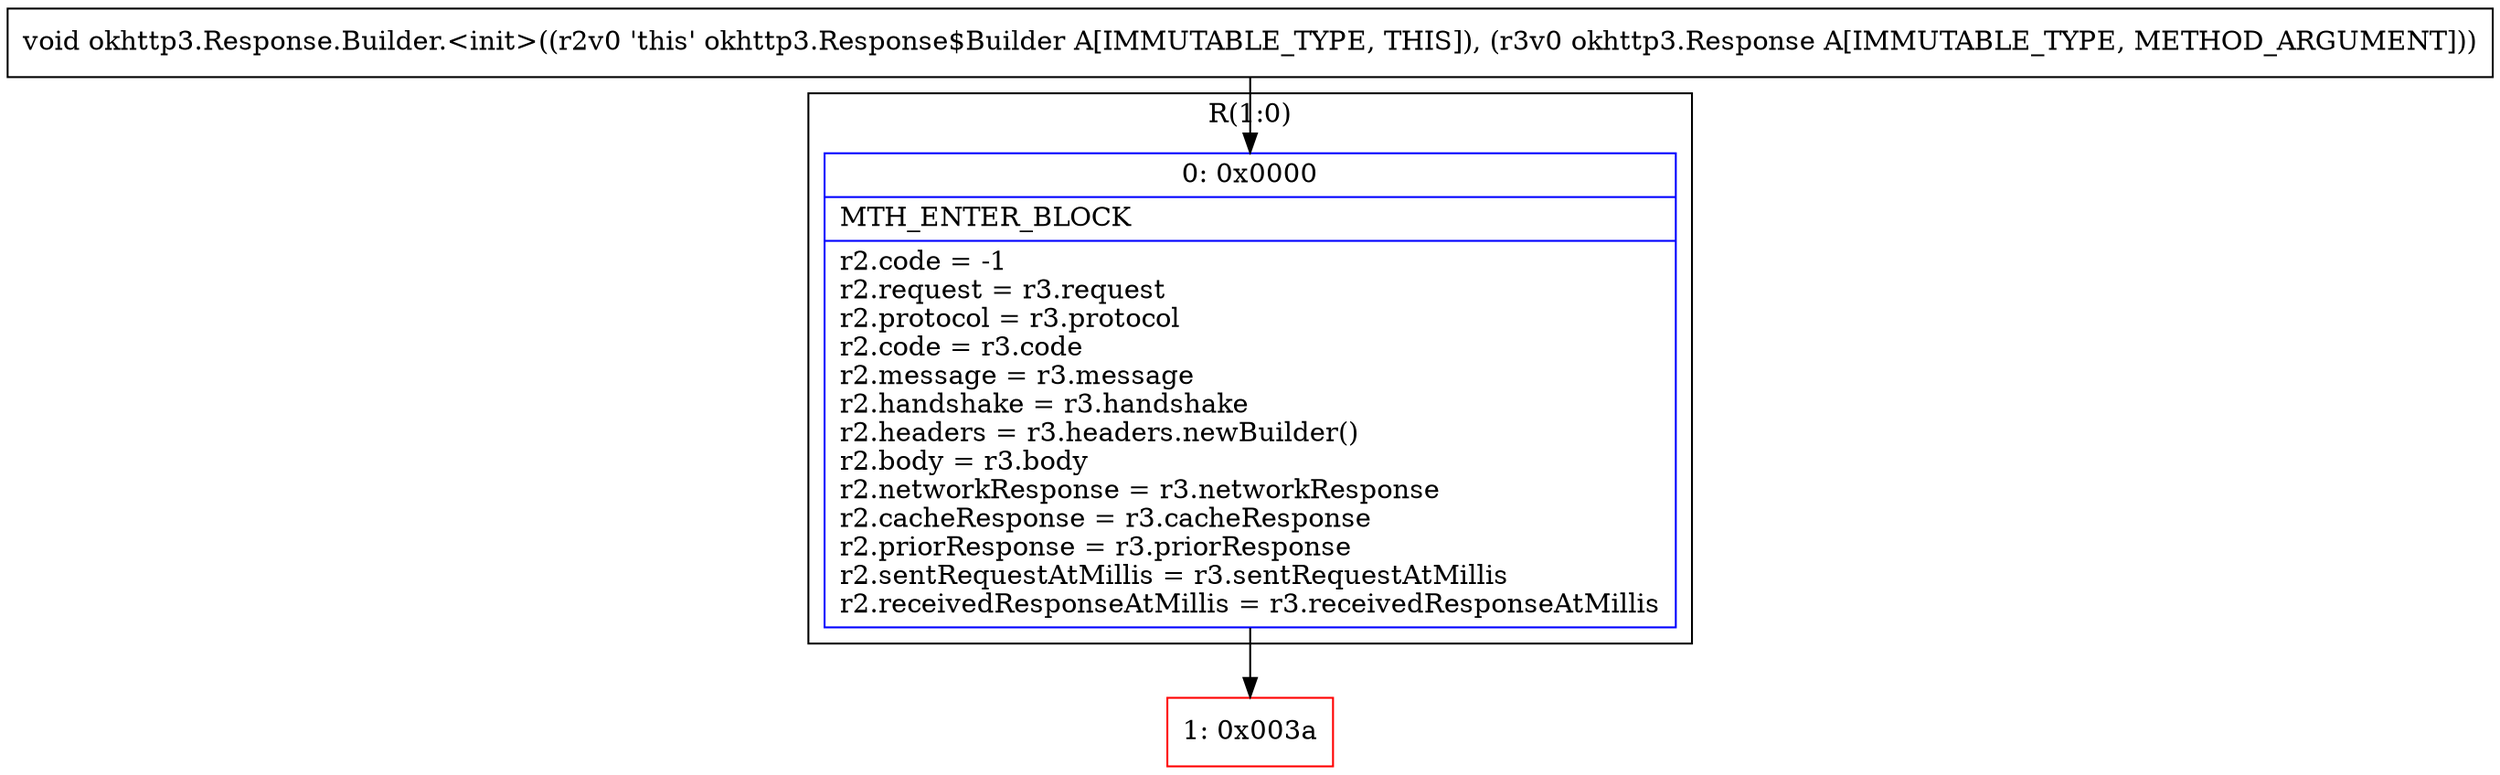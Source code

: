 digraph "CFG forokhttp3.Response.Builder.\<init\>(Lokhttp3\/Response;)V" {
subgraph cluster_Region_79259987 {
label = "R(1:0)";
node [shape=record,color=blue];
Node_0 [shape=record,label="{0\:\ 0x0000|MTH_ENTER_BLOCK\l|r2.code = \-1\lr2.request = r3.request\lr2.protocol = r3.protocol\lr2.code = r3.code\lr2.message = r3.message\lr2.handshake = r3.handshake\lr2.headers = r3.headers.newBuilder()\lr2.body = r3.body\lr2.networkResponse = r3.networkResponse\lr2.cacheResponse = r3.cacheResponse\lr2.priorResponse = r3.priorResponse\lr2.sentRequestAtMillis = r3.sentRequestAtMillis\lr2.receivedResponseAtMillis = r3.receivedResponseAtMillis\l}"];
}
Node_1 [shape=record,color=red,label="{1\:\ 0x003a}"];
MethodNode[shape=record,label="{void okhttp3.Response.Builder.\<init\>((r2v0 'this' okhttp3.Response$Builder A[IMMUTABLE_TYPE, THIS]), (r3v0 okhttp3.Response A[IMMUTABLE_TYPE, METHOD_ARGUMENT])) }"];
MethodNode -> Node_0;
Node_0 -> Node_1;
}


